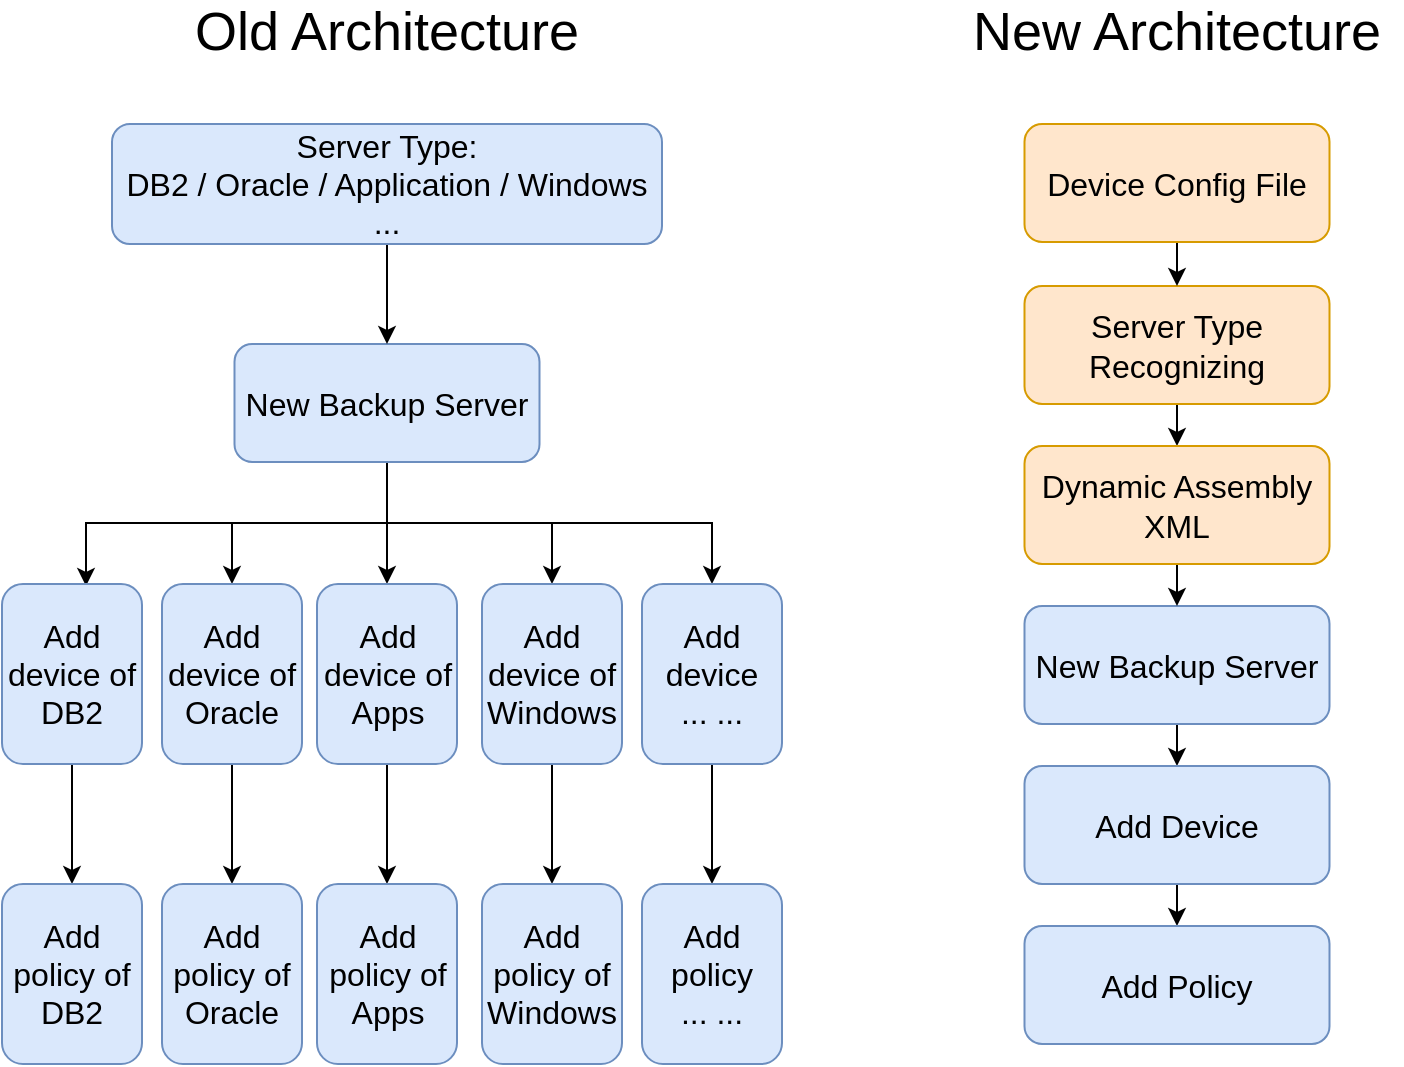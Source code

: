 <mxfile version="15.8.3" type="github"><diagram id="e0c8jpYF5zu-A0947BRU" name="Page-1"><mxGraphModel dx="867" dy="584" grid="1" gridSize="10" guides="1" tooltips="1" connect="1" arrows="1" fold="1" page="1" pageScale="1" pageWidth="850" pageHeight="1100" math="0" shadow="0"><root><mxCell id="0"/><mxCell id="1" parent="0"/><mxCell id="TIN8rZfcaETK93OpwULQ-18" style="edgeStyle=orthogonalEdgeStyle;rounded=0;orthogonalLoop=1;jettySize=auto;html=1;exitX=0.5;exitY=1;exitDx=0;exitDy=0;entryX=0.6;entryY=0.011;entryDx=0;entryDy=0;entryPerimeter=0;fontSize=16;" edge="1" parent="1" source="TIN8rZfcaETK93OpwULQ-1" target="TIN8rZfcaETK93OpwULQ-5"><mxGeometry relative="1" as="geometry"/></mxCell><mxCell id="TIN8rZfcaETK93OpwULQ-19" style="edgeStyle=orthogonalEdgeStyle;rounded=0;orthogonalLoop=1;jettySize=auto;html=1;exitX=0.5;exitY=1;exitDx=0;exitDy=0;entryX=0.5;entryY=0;entryDx=0;entryDy=0;fontSize=16;" edge="1" parent="1" source="TIN8rZfcaETK93OpwULQ-1" target="TIN8rZfcaETK93OpwULQ-7"><mxGeometry relative="1" as="geometry"/></mxCell><mxCell id="TIN8rZfcaETK93OpwULQ-20" style="edgeStyle=orthogonalEdgeStyle;rounded=0;orthogonalLoop=1;jettySize=auto;html=1;exitX=0.5;exitY=1;exitDx=0;exitDy=0;entryX=0.5;entryY=0;entryDx=0;entryDy=0;fontSize=16;" edge="1" parent="1" source="TIN8rZfcaETK93OpwULQ-1" target="TIN8rZfcaETK93OpwULQ-8"><mxGeometry relative="1" as="geometry"/></mxCell><mxCell id="TIN8rZfcaETK93OpwULQ-21" style="edgeStyle=orthogonalEdgeStyle;rounded=0;orthogonalLoop=1;jettySize=auto;html=1;exitX=0.5;exitY=1;exitDx=0;exitDy=0;entryX=0.5;entryY=0;entryDx=0;entryDy=0;fontSize=16;" edge="1" parent="1" source="TIN8rZfcaETK93OpwULQ-1" target="TIN8rZfcaETK93OpwULQ-9"><mxGeometry relative="1" as="geometry"/></mxCell><mxCell id="TIN8rZfcaETK93OpwULQ-22" style="edgeStyle=orthogonalEdgeStyle;rounded=0;orthogonalLoop=1;jettySize=auto;html=1;exitX=0.5;exitY=1;exitDx=0;exitDy=0;entryX=0.5;entryY=0;entryDx=0;entryDy=0;fontSize=16;" edge="1" parent="1" source="TIN8rZfcaETK93OpwULQ-1" target="TIN8rZfcaETK93OpwULQ-10"><mxGeometry relative="1" as="geometry"/></mxCell><mxCell id="TIN8rZfcaETK93OpwULQ-1" value="New Backup Server" style="rounded=1;whiteSpace=wrap;html=1;fontSize=16;fillColor=#dae8fc;strokeColor=#6c8ebf;" vertex="1" parent="1"><mxGeometry x="126.25" y="191" width="152.5" height="59" as="geometry"/></mxCell><mxCell id="TIN8rZfcaETK93OpwULQ-4" style="edgeStyle=orthogonalEdgeStyle;rounded=0;orthogonalLoop=1;jettySize=auto;html=1;exitX=0.5;exitY=1;exitDx=0;exitDy=0;entryX=0.5;entryY=0;entryDx=0;entryDy=0;" edge="1" parent="1" source="TIN8rZfcaETK93OpwULQ-2" target="TIN8rZfcaETK93OpwULQ-1"><mxGeometry relative="1" as="geometry"/></mxCell><mxCell id="TIN8rZfcaETK93OpwULQ-2" value="&lt;div style=&quot;font-size: 16px&quot;&gt;Server Type:&lt;/div&gt;&lt;div style=&quot;font-size: 16px&quot;&gt;DB2 / Oracle / Application / Windows ...&lt;br style=&quot;font-size: 16px&quot;&gt;&lt;/div&gt;" style="rounded=1;whiteSpace=wrap;html=1;fontSize=16;fillColor=#dae8fc;strokeColor=#6c8ebf;" vertex="1" parent="1"><mxGeometry x="65" y="81" width="275" height="60" as="geometry"/></mxCell><mxCell id="TIN8rZfcaETK93OpwULQ-23" style="edgeStyle=orthogonalEdgeStyle;rounded=0;orthogonalLoop=1;jettySize=auto;html=1;exitX=0.5;exitY=1;exitDx=0;exitDy=0;fontSize=16;" edge="1" parent="1" source="TIN8rZfcaETK93OpwULQ-5" target="TIN8rZfcaETK93OpwULQ-11"><mxGeometry relative="1" as="geometry"/></mxCell><mxCell id="TIN8rZfcaETK93OpwULQ-5" value="Add device of DB2" style="rounded=1;whiteSpace=wrap;html=1;fontSize=16;fillColor=#dae8fc;strokeColor=#6c8ebf;" vertex="1" parent="1"><mxGeometry x="10" y="311" width="70" height="90" as="geometry"/></mxCell><mxCell id="TIN8rZfcaETK93OpwULQ-24" style="edgeStyle=orthogonalEdgeStyle;rounded=0;orthogonalLoop=1;jettySize=auto;html=1;exitX=0.5;exitY=1;exitDx=0;exitDy=0;entryX=0.5;entryY=0;entryDx=0;entryDy=0;fontSize=16;" edge="1" parent="1" source="TIN8rZfcaETK93OpwULQ-7" target="TIN8rZfcaETK93OpwULQ-13"><mxGeometry relative="1" as="geometry"/></mxCell><mxCell id="TIN8rZfcaETK93OpwULQ-7" value="Add device of Oracle" style="rounded=1;whiteSpace=wrap;html=1;fontSize=16;fillColor=#dae8fc;strokeColor=#6c8ebf;" vertex="1" parent="1"><mxGeometry x="90" y="311" width="70" height="90" as="geometry"/></mxCell><mxCell id="TIN8rZfcaETK93OpwULQ-25" style="edgeStyle=orthogonalEdgeStyle;rounded=0;orthogonalLoop=1;jettySize=auto;html=1;exitX=0.5;exitY=1;exitDx=0;exitDy=0;entryX=0.5;entryY=0;entryDx=0;entryDy=0;fontSize=16;" edge="1" parent="1" source="TIN8rZfcaETK93OpwULQ-8" target="TIN8rZfcaETK93OpwULQ-14"><mxGeometry relative="1" as="geometry"/></mxCell><mxCell id="TIN8rZfcaETK93OpwULQ-8" value="&lt;div&gt;Add device of&lt;/div&gt;&lt;div&gt;Apps&lt;br&gt;&lt;/div&gt;" style="rounded=1;whiteSpace=wrap;html=1;fontSize=16;fillColor=#dae8fc;strokeColor=#6c8ebf;" vertex="1" parent="1"><mxGeometry x="167.5" y="311" width="70" height="90" as="geometry"/></mxCell><mxCell id="TIN8rZfcaETK93OpwULQ-26" style="edgeStyle=orthogonalEdgeStyle;rounded=0;orthogonalLoop=1;jettySize=auto;html=1;exitX=0.5;exitY=1;exitDx=0;exitDy=0;entryX=0.5;entryY=0;entryDx=0;entryDy=0;fontSize=16;" edge="1" parent="1" source="TIN8rZfcaETK93OpwULQ-9" target="TIN8rZfcaETK93OpwULQ-15"><mxGeometry relative="1" as="geometry"/></mxCell><mxCell id="TIN8rZfcaETK93OpwULQ-9" value="Add device of Windows" style="rounded=1;whiteSpace=wrap;html=1;fontSize=16;fillColor=#dae8fc;strokeColor=#6c8ebf;" vertex="1" parent="1"><mxGeometry x="250" y="311" width="70" height="90" as="geometry"/></mxCell><mxCell id="TIN8rZfcaETK93OpwULQ-27" style="edgeStyle=orthogonalEdgeStyle;rounded=0;orthogonalLoop=1;jettySize=auto;html=1;exitX=0.5;exitY=1;exitDx=0;exitDy=0;entryX=0.5;entryY=0;entryDx=0;entryDy=0;fontSize=16;" edge="1" parent="1" source="TIN8rZfcaETK93OpwULQ-10" target="TIN8rZfcaETK93OpwULQ-16"><mxGeometry relative="1" as="geometry"/></mxCell><mxCell id="TIN8rZfcaETK93OpwULQ-10" value="&lt;div&gt;Add device&lt;br&gt;&lt;/div&gt;&lt;div&gt;... ...&lt;/div&gt;" style="rounded=1;whiteSpace=wrap;html=1;fontSize=16;fillColor=#dae8fc;strokeColor=#6c8ebf;" vertex="1" parent="1"><mxGeometry x="330" y="311" width="70" height="90" as="geometry"/></mxCell><mxCell id="TIN8rZfcaETK93OpwULQ-11" value="Add policy of DB2" style="rounded=1;whiteSpace=wrap;html=1;fontSize=16;fillColor=#dae8fc;strokeColor=#6c8ebf;" vertex="1" parent="1"><mxGeometry x="10" y="461" width="70" height="90" as="geometry"/></mxCell><mxCell id="TIN8rZfcaETK93OpwULQ-13" value="Add policy of Oracle" style="rounded=1;whiteSpace=wrap;html=1;fontSize=16;fillColor=#dae8fc;strokeColor=#6c8ebf;" vertex="1" parent="1"><mxGeometry x="90" y="461" width="70" height="90" as="geometry"/></mxCell><mxCell id="TIN8rZfcaETK93OpwULQ-14" value="Add policy of Apps" style="rounded=1;whiteSpace=wrap;html=1;fontSize=16;fillColor=#dae8fc;strokeColor=#6c8ebf;" vertex="1" parent="1"><mxGeometry x="167.5" y="461" width="70" height="90" as="geometry"/></mxCell><mxCell id="TIN8rZfcaETK93OpwULQ-15" value="Add policy of Windows" style="rounded=1;whiteSpace=wrap;html=1;fontSize=16;fillColor=#dae8fc;strokeColor=#6c8ebf;" vertex="1" parent="1"><mxGeometry x="250" y="461" width="70" height="90" as="geometry"/></mxCell><mxCell id="TIN8rZfcaETK93OpwULQ-16" value="&lt;div&gt;Add policy&lt;/div&gt;&lt;div&gt;... ...&lt;/div&gt;" style="rounded=1;whiteSpace=wrap;html=1;fontSize=16;fillColor=#dae8fc;strokeColor=#6c8ebf;" vertex="1" parent="1"><mxGeometry x="330" y="461" width="70" height="90" as="geometry"/></mxCell><mxCell id="TIN8rZfcaETK93OpwULQ-28" value="Old Architecture" style="text;html=1;strokeColor=none;fillColor=none;align=center;verticalAlign=middle;whiteSpace=wrap;rounded=0;fontSize=27;" vertex="1" parent="1"><mxGeometry x="90" y="20" width="225" height="30" as="geometry"/></mxCell><mxCell id="TIN8rZfcaETK93OpwULQ-32" value="New Architecture" style="text;html=1;strokeColor=none;fillColor=none;align=center;verticalAlign=middle;whiteSpace=wrap;rounded=0;fontSize=27;" vertex="1" parent="1"><mxGeometry x="485" y="20" width="225" height="30" as="geometry"/></mxCell><mxCell id="TIN8rZfcaETK93OpwULQ-42" style="edgeStyle=orthogonalEdgeStyle;rounded=0;orthogonalLoop=1;jettySize=auto;html=1;exitX=0.5;exitY=1;exitDx=0;exitDy=0;entryX=0.5;entryY=0;entryDx=0;entryDy=0;fontSize=16;" edge="1" parent="1" source="TIN8rZfcaETK93OpwULQ-35" target="TIN8rZfcaETK93OpwULQ-37"><mxGeometry relative="1" as="geometry"/></mxCell><mxCell id="TIN8rZfcaETK93OpwULQ-35" value="Server Type Recognizing" style="rounded=1;whiteSpace=wrap;html=1;fontSize=16;fillColor=#ffe6cc;strokeColor=#d79b00;" vertex="1" parent="1"><mxGeometry x="521.25" y="162" width="152.5" height="59" as="geometry"/></mxCell><mxCell id="TIN8rZfcaETK93OpwULQ-44" style="edgeStyle=orthogonalEdgeStyle;rounded=0;orthogonalLoop=1;jettySize=auto;html=1;exitX=0.5;exitY=1;exitDx=0;exitDy=0;entryX=0.5;entryY=0;entryDx=0;entryDy=0;fontSize=16;" edge="1" parent="1" source="TIN8rZfcaETK93OpwULQ-36" target="TIN8rZfcaETK93OpwULQ-38"><mxGeometry relative="1" as="geometry"/></mxCell><mxCell id="TIN8rZfcaETK93OpwULQ-36" value="New Backup Server" style="rounded=1;whiteSpace=wrap;html=1;fontSize=16;fillColor=#dae8fc;strokeColor=#6c8ebf;" vertex="1" parent="1"><mxGeometry x="521.25" y="322" width="152.5" height="59" as="geometry"/></mxCell><mxCell id="TIN8rZfcaETK93OpwULQ-43" style="edgeStyle=orthogonalEdgeStyle;rounded=0;orthogonalLoop=1;jettySize=auto;html=1;exitX=0.5;exitY=1;exitDx=0;exitDy=0;entryX=0.5;entryY=0;entryDx=0;entryDy=0;fontSize=16;" edge="1" parent="1" source="TIN8rZfcaETK93OpwULQ-37" target="TIN8rZfcaETK93OpwULQ-36"><mxGeometry relative="1" as="geometry"/></mxCell><mxCell id="TIN8rZfcaETK93OpwULQ-37" value="Dynamic Assembly XML" style="rounded=1;whiteSpace=wrap;html=1;fontSize=16;fillColor=#ffe6cc;strokeColor=#d79b00;" vertex="1" parent="1"><mxGeometry x="521.25" y="242" width="152.5" height="59" as="geometry"/></mxCell><mxCell id="TIN8rZfcaETK93OpwULQ-45" style="edgeStyle=orthogonalEdgeStyle;rounded=0;orthogonalLoop=1;jettySize=auto;html=1;exitX=0.5;exitY=1;exitDx=0;exitDy=0;entryX=0.5;entryY=0;entryDx=0;entryDy=0;fontSize=16;" edge="1" parent="1" source="TIN8rZfcaETK93OpwULQ-38" target="TIN8rZfcaETK93OpwULQ-39"><mxGeometry relative="1" as="geometry"/></mxCell><mxCell id="TIN8rZfcaETK93OpwULQ-38" value="Add Device" style="rounded=1;whiteSpace=wrap;html=1;fontSize=16;fillColor=#dae8fc;strokeColor=#6c8ebf;" vertex="1" parent="1"><mxGeometry x="521.25" y="402" width="152.5" height="59" as="geometry"/></mxCell><mxCell id="TIN8rZfcaETK93OpwULQ-39" value="Add Policy" style="rounded=1;whiteSpace=wrap;html=1;fontSize=16;fillColor=#dae8fc;strokeColor=#6c8ebf;" vertex="1" parent="1"><mxGeometry x="521.25" y="482" width="152.5" height="59" as="geometry"/></mxCell><mxCell id="TIN8rZfcaETK93OpwULQ-48" style="edgeStyle=orthogonalEdgeStyle;rounded=0;orthogonalLoop=1;jettySize=auto;html=1;exitX=0.5;exitY=1;exitDx=0;exitDy=0;entryX=0.5;entryY=0;entryDx=0;entryDy=0;fontSize=16;fontColor=default;" edge="1" parent="1" source="TIN8rZfcaETK93OpwULQ-46" target="TIN8rZfcaETK93OpwULQ-35"><mxGeometry relative="1" as="geometry"/></mxCell><mxCell id="TIN8rZfcaETK93OpwULQ-46" value="Device Config File " style="rounded=1;whiteSpace=wrap;html=1;fontSize=16;fillColor=#ffe6cc;strokeColor=#d79b00;" vertex="1" parent="1"><mxGeometry x="521.25" y="81" width="152.5" height="59" as="geometry"/></mxCell></root></mxGraphModel></diagram></mxfile>